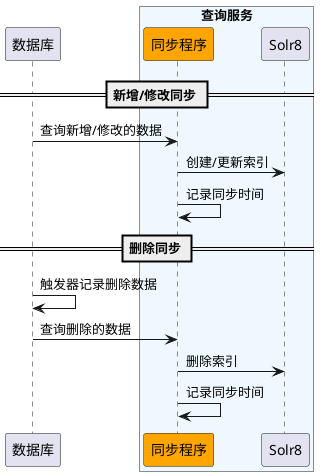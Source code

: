 @startuml
'https://plantuml.com/sequence-diagram
participant "数据库" as db
participant "数据库" as db
box "查询服务" #AliceBlue
participant "同步程序" as service #orange
participant "Solr8" as search
end box
== 新增/修改同步 ==
db -> service :查询新增/修改的数据
service -> search :创建/更新索引
service -> service:记录同步时间
== 删除同步 ==
db -> db :触发器记录删除数据
db -> service :查询删除的数据
service -> search :删除索引
service -> service:记录同步时间
@enduml

